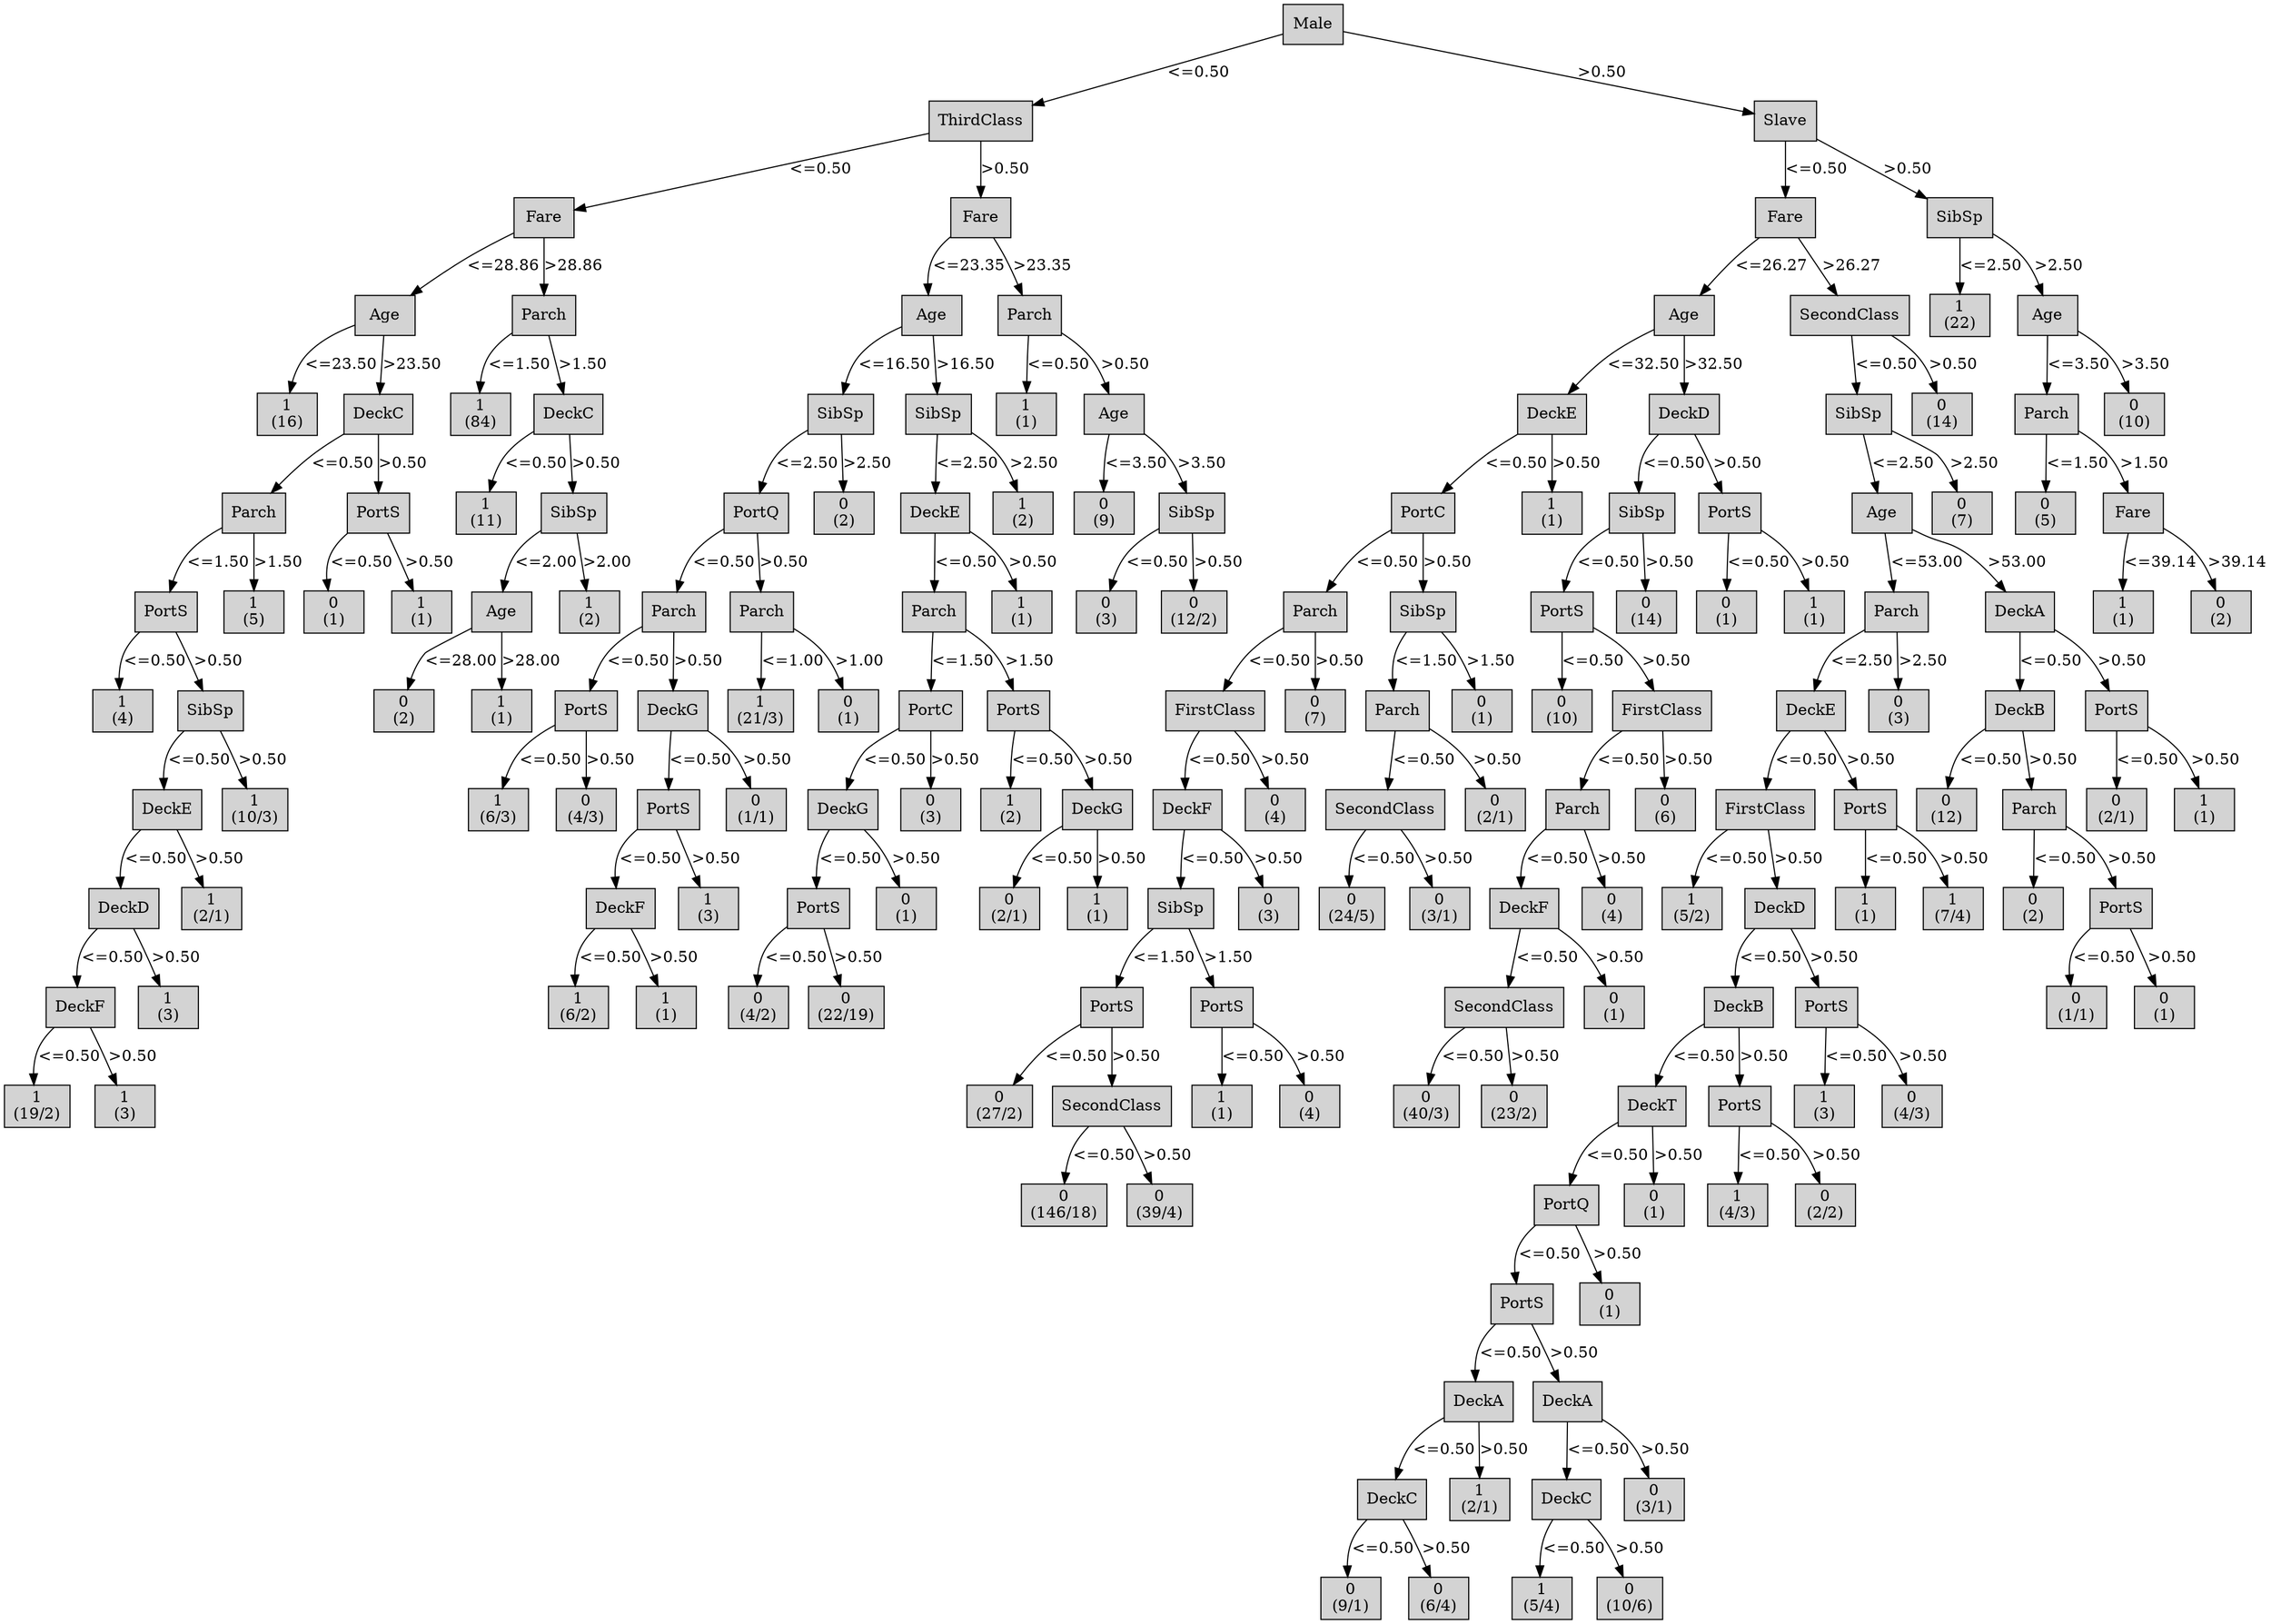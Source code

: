 digraph ID3_Tree {
"0" [shape=box, style=filled, label="Male
", weight=1]
"1" [shape=box, style=filled, label="ThirdClass
", weight=2]
0 -> 1 [ label = "<=0.50"];
"2" [shape=box, style=filled, label="Fare
", weight=3]
1 -> 2 [ label = "<=0.50"];
"3" [shape=box, style=filled, label="Age
", weight=4]
2 -> 3 [ label = "<=28.86"];
"4" [shape=box, style=filled, label="1
(16)
", weight=5]
3 -> 4 [ label = "<=23.50"];
"5" [shape=box, style=filled, label="DeckC
", weight=5]
3 -> 5 [ label = ">23.50"];
"6" [shape=box, style=filled, label="Parch
", weight=6]
5 -> 6 [ label = "<=0.50"];
"7" [shape=box, style=filled, label="PortS
", weight=7]
6 -> 7 [ label = "<=1.50"];
"8" [shape=box, style=filled, label="1
(4)
", weight=8]
7 -> 8 [ label = "<=0.50"];
"9" [shape=box, style=filled, label="SibSp
", weight=8]
7 -> 9 [ label = ">0.50"];
"10" [shape=box, style=filled, label="DeckE
", weight=9]
9 -> 10 [ label = "<=0.50"];
"11" [shape=box, style=filled, label="DeckD
", weight=10]
10 -> 11 [ label = "<=0.50"];
"12" [shape=box, style=filled, label="DeckF
", weight=11]
11 -> 12 [ label = "<=0.50"];
"13" [shape=box, style=filled, label="1
(19/2)
", weight=12]
12 -> 13 [ label = "<=0.50"];
"14" [shape=box, style=filled, label="1
(3)
", weight=12]
12 -> 14 [ label = ">0.50"];
"15" [shape=box, style=filled, label="1
(3)
", weight=11]
11 -> 15 [ label = ">0.50"];
"16" [shape=box, style=filled, label="1
(2/1)
", weight=10]
10 -> 16 [ label = ">0.50"];
"17" [shape=box, style=filled, label="1
(10/3)
", weight=9]
9 -> 17 [ label = ">0.50"];
"18" [shape=box, style=filled, label="1
(5)
", weight=7]
6 -> 18 [ label = ">1.50"];
"19" [shape=box, style=filled, label="PortS
", weight=6]
5 -> 19 [ label = ">0.50"];
"20" [shape=box, style=filled, label="0
(1)
", weight=7]
19 -> 20 [ label = "<=0.50"];
"21" [shape=box, style=filled, label="1
(1)
", weight=7]
19 -> 21 [ label = ">0.50"];
"22" [shape=box, style=filled, label="Parch
", weight=4]
2 -> 22 [ label = ">28.86"];
"23" [shape=box, style=filled, label="1
(84)
", weight=5]
22 -> 23 [ label = "<=1.50"];
"24" [shape=box, style=filled, label="DeckC
", weight=5]
22 -> 24 [ label = ">1.50"];
"25" [shape=box, style=filled, label="1
(11)
", weight=6]
24 -> 25 [ label = "<=0.50"];
"26" [shape=box, style=filled, label="SibSp
", weight=6]
24 -> 26 [ label = ">0.50"];
"27" [shape=box, style=filled, label="Age
", weight=7]
26 -> 27 [ label = "<=2.00"];
"28" [shape=box, style=filled, label="0
(2)
", weight=8]
27 -> 28 [ label = "<=28.00"];
"29" [shape=box, style=filled, label="1
(1)
", weight=8]
27 -> 29 [ label = ">28.00"];
"30" [shape=box, style=filled, label="1
(2)
", weight=7]
26 -> 30 [ label = ">2.00"];
"31" [shape=box, style=filled, label="Fare
", weight=3]
1 -> 31 [ label = ">0.50"];
"32" [shape=box, style=filled, label="Age
", weight=4]
31 -> 32 [ label = "<=23.35"];
"33" [shape=box, style=filled, label="SibSp
", weight=5]
32 -> 33 [ label = "<=16.50"];
"34" [shape=box, style=filled, label="PortQ
", weight=6]
33 -> 34 [ label = "<=2.50"];
"35" [shape=box, style=filled, label="Parch
", weight=7]
34 -> 35 [ label = "<=0.50"];
"36" [shape=box, style=filled, label="PortS
", weight=8]
35 -> 36 [ label = "<=0.50"];
"37" [shape=box, style=filled, label="1
(6/3)
", weight=9]
36 -> 37 [ label = "<=0.50"];
"38" [shape=box, style=filled, label="0
(4/3)
", weight=9]
36 -> 38 [ label = ">0.50"];
"39" [shape=box, style=filled, label="DeckG
", weight=8]
35 -> 39 [ label = ">0.50"];
"40" [shape=box, style=filled, label="PortS
", weight=9]
39 -> 40 [ label = "<=0.50"];
"41" [shape=box, style=filled, label="DeckF
", weight=10]
40 -> 41 [ label = "<=0.50"];
"42" [shape=box, style=filled, label="1
(6/2)
", weight=11]
41 -> 42 [ label = "<=0.50"];
"43" [shape=box, style=filled, label="1
(1)
", weight=11]
41 -> 43 [ label = ">0.50"];
"44" [shape=box, style=filled, label="1
(3)
", weight=10]
40 -> 44 [ label = ">0.50"];
"45" [shape=box, style=filled, label="0
(1/1)
", weight=9]
39 -> 45 [ label = ">0.50"];
"46" [shape=box, style=filled, label="Parch
", weight=7]
34 -> 46 [ label = ">0.50"];
"47" [shape=box, style=filled, label="1
(21/3)
", weight=8]
46 -> 47 [ label = "<=1.00"];
"48" [shape=box, style=filled, label="0
(1)
", weight=8]
46 -> 48 [ label = ">1.00"];
"49" [shape=box, style=filled, label="0
(2)
", weight=6]
33 -> 49 [ label = ">2.50"];
"50" [shape=box, style=filled, label="SibSp
", weight=5]
32 -> 50 [ label = ">16.50"];
"51" [shape=box, style=filled, label="DeckE
", weight=6]
50 -> 51 [ label = "<=2.50"];
"52" [shape=box, style=filled, label="Parch
", weight=7]
51 -> 52 [ label = "<=0.50"];
"53" [shape=box, style=filled, label="PortC
", weight=8]
52 -> 53 [ label = "<=1.50"];
"54" [shape=box, style=filled, label="DeckG
", weight=9]
53 -> 54 [ label = "<=0.50"];
"55" [shape=box, style=filled, label="PortS
", weight=10]
54 -> 55 [ label = "<=0.50"];
"56" [shape=box, style=filled, label="0
(4/2)
", weight=11]
55 -> 56 [ label = "<=0.50"];
"57" [shape=box, style=filled, label="0
(22/19)
", weight=11]
55 -> 57 [ label = ">0.50"];
"58" [shape=box, style=filled, label="0
(1)
", weight=10]
54 -> 58 [ label = ">0.50"];
"59" [shape=box, style=filled, label="0
(3)
", weight=9]
53 -> 59 [ label = ">0.50"];
"60" [shape=box, style=filled, label="PortS
", weight=8]
52 -> 60 [ label = ">1.50"];
"61" [shape=box, style=filled, label="1
(2)
", weight=9]
60 -> 61 [ label = "<=0.50"];
"62" [shape=box, style=filled, label="DeckG
", weight=9]
60 -> 62 [ label = ">0.50"];
"63" [shape=box, style=filled, label="0
(2/1)
", weight=10]
62 -> 63 [ label = "<=0.50"];
"64" [shape=box, style=filled, label="1
(1)
", weight=10]
62 -> 64 [ label = ">0.50"];
"65" [shape=box, style=filled, label="1
(1)
", weight=7]
51 -> 65 [ label = ">0.50"];
"66" [shape=box, style=filled, label="1
(2)
", weight=6]
50 -> 66 [ label = ">2.50"];
"67" [shape=box, style=filled, label="Parch
", weight=4]
31 -> 67 [ label = ">23.35"];
"68" [shape=box, style=filled, label="1
(1)
", weight=5]
67 -> 68 [ label = "<=0.50"];
"69" [shape=box, style=filled, label="Age
", weight=5]
67 -> 69 [ label = ">0.50"];
"70" [shape=box, style=filled, label="0
(9)
", weight=6]
69 -> 70 [ label = "<=3.50"];
"71" [shape=box, style=filled, label="SibSp
", weight=6]
69 -> 71 [ label = ">3.50"];
"72" [shape=box, style=filled, label="0
(3)
", weight=7]
71 -> 72 [ label = "<=0.50"];
"73" [shape=box, style=filled, label="0
(12/2)
", weight=7]
71 -> 73 [ label = ">0.50"];
"74" [shape=box, style=filled, label="Slave
", weight=2]
0 -> 74 [ label = ">0.50"];
"75" [shape=box, style=filled, label="Fare
", weight=3]
74 -> 75 [ label = "<=0.50"];
"76" [shape=box, style=filled, label="Age
", weight=4]
75 -> 76 [ label = "<=26.27"];
"77" [shape=box, style=filled, label="DeckE
", weight=5]
76 -> 77 [ label = "<=32.50"];
"78" [shape=box, style=filled, label="PortC
", weight=6]
77 -> 78 [ label = "<=0.50"];
"79" [shape=box, style=filled, label="Parch
", weight=7]
78 -> 79 [ label = "<=0.50"];
"80" [shape=box, style=filled, label="FirstClass
", weight=8]
79 -> 80 [ label = "<=0.50"];
"81" [shape=box, style=filled, label="DeckF
", weight=9]
80 -> 81 [ label = "<=0.50"];
"82" [shape=box, style=filled, label="SibSp
", weight=10]
81 -> 82 [ label = "<=0.50"];
"83" [shape=box, style=filled, label="PortS
", weight=11]
82 -> 83 [ label = "<=1.50"];
"84" [shape=box, style=filled, label="0
(27/2)
", weight=12]
83 -> 84 [ label = "<=0.50"];
"85" [shape=box, style=filled, label="SecondClass
", weight=12]
83 -> 85 [ label = ">0.50"];
"86" [shape=box, style=filled, label="0
(146/18)
", weight=13]
85 -> 86 [ label = "<=0.50"];
"87" [shape=box, style=filled, label="0
(39/4)
", weight=13]
85 -> 87 [ label = ">0.50"];
"88" [shape=box, style=filled, label="PortS
", weight=11]
82 -> 88 [ label = ">1.50"];
"89" [shape=box, style=filled, label="1
(1)
", weight=12]
88 -> 89 [ label = "<=0.50"];
"90" [shape=box, style=filled, label="0
(4)
", weight=12]
88 -> 90 [ label = ">0.50"];
"91" [shape=box, style=filled, label="0
(3)
", weight=10]
81 -> 91 [ label = ">0.50"];
"92" [shape=box, style=filled, label="0
(4)
", weight=9]
80 -> 92 [ label = ">0.50"];
"93" [shape=box, style=filled, label="0
(7)
", weight=8]
79 -> 93 [ label = ">0.50"];
"94" [shape=box, style=filled, label="SibSp
", weight=7]
78 -> 94 [ label = ">0.50"];
"95" [shape=box, style=filled, label="Parch
", weight=8]
94 -> 95 [ label = "<=1.50"];
"96" [shape=box, style=filled, label="SecondClass
", weight=9]
95 -> 96 [ label = "<=0.50"];
"97" [shape=box, style=filled, label="0
(24/5)
", weight=10]
96 -> 97 [ label = "<=0.50"];
"98" [shape=box, style=filled, label="0
(3/1)
", weight=10]
96 -> 98 [ label = ">0.50"];
"99" [shape=box, style=filled, label="0
(2/1)
", weight=9]
95 -> 99 [ label = ">0.50"];
"100" [shape=box, style=filled, label="0
(1)
", weight=8]
94 -> 100 [ label = ">1.50"];
"101" [shape=box, style=filled, label="1
(1)
", weight=6]
77 -> 101 [ label = ">0.50"];
"102" [shape=box, style=filled, label="DeckD
", weight=5]
76 -> 102 [ label = ">32.50"];
"103" [shape=box, style=filled, label="SibSp
", weight=6]
102 -> 103 [ label = "<=0.50"];
"104" [shape=box, style=filled, label="PortS
", weight=7]
103 -> 104 [ label = "<=0.50"];
"105" [shape=box, style=filled, label="0
(10)
", weight=8]
104 -> 105 [ label = "<=0.50"];
"106" [shape=box, style=filled, label="FirstClass
", weight=8]
104 -> 106 [ label = ">0.50"];
"107" [shape=box, style=filled, label="Parch
", weight=9]
106 -> 107 [ label = "<=0.50"];
"108" [shape=box, style=filled, label="DeckF
", weight=10]
107 -> 108 [ label = "<=0.50"];
"109" [shape=box, style=filled, label="SecondClass
", weight=11]
108 -> 109 [ label = "<=0.50"];
"110" [shape=box, style=filled, label="0
(40/3)
", weight=12]
109 -> 110 [ label = "<=0.50"];
"111" [shape=box, style=filled, label="0
(23/2)
", weight=12]
109 -> 111 [ label = ">0.50"];
"112" [shape=box, style=filled, label="0
(1)
", weight=11]
108 -> 112 [ label = ">0.50"];
"113" [shape=box, style=filled, label="0
(4)
", weight=10]
107 -> 113 [ label = ">0.50"];
"114" [shape=box, style=filled, label="0
(6)
", weight=9]
106 -> 114 [ label = ">0.50"];
"115" [shape=box, style=filled, label="0
(14)
", weight=7]
103 -> 115 [ label = ">0.50"];
"116" [shape=box, style=filled, label="PortS
", weight=6]
102 -> 116 [ label = ">0.50"];
"117" [shape=box, style=filled, label="0
(1)
", weight=7]
116 -> 117 [ label = "<=0.50"];
"118" [shape=box, style=filled, label="1
(1)
", weight=7]
116 -> 118 [ label = ">0.50"];
"119" [shape=box, style=filled, label="SecondClass
", weight=4]
75 -> 119 [ label = ">26.27"];
"120" [shape=box, style=filled, label="SibSp
", weight=5]
119 -> 120 [ label = "<=0.50"];
"121" [shape=box, style=filled, label="Age
", weight=6]
120 -> 121 [ label = "<=2.50"];
"122" [shape=box, style=filled, label="Parch
", weight=7]
121 -> 122 [ label = "<=53.00"];
"123" [shape=box, style=filled, label="DeckE
", weight=8]
122 -> 123 [ label = "<=2.50"];
"124" [shape=box, style=filled, label="FirstClass
", weight=9]
123 -> 124 [ label = "<=0.50"];
"125" [shape=box, style=filled, label="1
(5/2)
", weight=10]
124 -> 125 [ label = "<=0.50"];
"126" [shape=box, style=filled, label="DeckD
", weight=10]
124 -> 126 [ label = ">0.50"];
"127" [shape=box, style=filled, label="DeckB
", weight=11]
126 -> 127 [ label = "<=0.50"];
"128" [shape=box, style=filled, label="DeckT
", weight=12]
127 -> 128 [ label = "<=0.50"];
"129" [shape=box, style=filled, label="PortQ
", weight=13]
128 -> 129 [ label = "<=0.50"];
"130" [shape=box, style=filled, label="PortS
", weight=14]
129 -> 130 [ label = "<=0.50"];
"131" [shape=box, style=filled, label="DeckA
", weight=15]
130 -> 131 [ label = "<=0.50"];
"132" [shape=box, style=filled, label="DeckC
", weight=16]
131 -> 132 [ label = "<=0.50"];
"133" [shape=box, style=filled, label="0
(9/1)
", weight=17]
132 -> 133 [ label = "<=0.50"];
"134" [shape=box, style=filled, label="0
(6/4)
", weight=17]
132 -> 134 [ label = ">0.50"];
"135" [shape=box, style=filled, label="1
(2/1)
", weight=16]
131 -> 135 [ label = ">0.50"];
"136" [shape=box, style=filled, label="DeckA
", weight=15]
130 -> 136 [ label = ">0.50"];
"137" [shape=box, style=filled, label="DeckC
", weight=16]
136 -> 137 [ label = "<=0.50"];
"138" [shape=box, style=filled, label="1
(5/4)
", weight=17]
137 -> 138 [ label = "<=0.50"];
"139" [shape=box, style=filled, label="0
(10/6)
", weight=17]
137 -> 139 [ label = ">0.50"];
"140" [shape=box, style=filled, label="0
(3/1)
", weight=16]
136 -> 140 [ label = ">0.50"];
"141" [shape=box, style=filled, label="0
(1)
", weight=14]
129 -> 141 [ label = ">0.50"];
"142" [shape=box, style=filled, label="0
(1)
", weight=13]
128 -> 142 [ label = ">0.50"];
"143" [shape=box, style=filled, label="PortS
", weight=12]
127 -> 143 [ label = ">0.50"];
"144" [shape=box, style=filled, label="1
(4/3)
", weight=13]
143 -> 144 [ label = "<=0.50"];
"145" [shape=box, style=filled, label="0
(2/2)
", weight=13]
143 -> 145 [ label = ">0.50"];
"146" [shape=box, style=filled, label="PortS
", weight=11]
126 -> 146 [ label = ">0.50"];
"147" [shape=box, style=filled, label="1
(3)
", weight=12]
146 -> 147 [ label = "<=0.50"];
"148" [shape=box, style=filled, label="0
(4/3)
", weight=12]
146 -> 148 [ label = ">0.50"];
"149" [shape=box, style=filled, label="PortS
", weight=9]
123 -> 149 [ label = ">0.50"];
"150" [shape=box, style=filled, label="1
(1)
", weight=10]
149 -> 150 [ label = "<=0.50"];
"151" [shape=box, style=filled, label="1
(7/4)
", weight=10]
149 -> 151 [ label = ">0.50"];
"152" [shape=box, style=filled, label="0
(3)
", weight=8]
122 -> 152 [ label = ">2.50"];
"153" [shape=box, style=filled, label="DeckA
", weight=7]
121 -> 153 [ label = ">53.00"];
"154" [shape=box, style=filled, label="DeckB
", weight=8]
153 -> 154 [ label = "<=0.50"];
"155" [shape=box, style=filled, label="0
(12)
", weight=9]
154 -> 155 [ label = "<=0.50"];
"156" [shape=box, style=filled, label="Parch
", weight=9]
154 -> 156 [ label = ">0.50"];
"157" [shape=box, style=filled, label="0
(2)
", weight=10]
156 -> 157 [ label = "<=0.50"];
"158" [shape=box, style=filled, label="PortS
", weight=10]
156 -> 158 [ label = ">0.50"];
"159" [shape=box, style=filled, label="0
(1/1)
", weight=11]
158 -> 159 [ label = "<=0.50"];
"160" [shape=box, style=filled, label="0
(1)
", weight=11]
158 -> 160 [ label = ">0.50"];
"161" [shape=box, style=filled, label="PortS
", weight=8]
153 -> 161 [ label = ">0.50"];
"162" [shape=box, style=filled, label="0
(2/1)
", weight=9]
161 -> 162 [ label = "<=0.50"];
"163" [shape=box, style=filled, label="1
(1)
", weight=9]
161 -> 163 [ label = ">0.50"];
"164" [shape=box, style=filled, label="0
(7)
", weight=6]
120 -> 164 [ label = ">2.50"];
"165" [shape=box, style=filled, label="0
(14)
", weight=5]
119 -> 165 [ label = ">0.50"];
"166" [shape=box, style=filled, label="SibSp
", weight=3]
74 -> 166 [ label = ">0.50"];
"167" [shape=box, style=filled, label="1
(22)
", weight=4]
166 -> 167 [ label = "<=2.50"];
"168" [shape=box, style=filled, label="Age
", weight=4]
166 -> 168 [ label = ">2.50"];
"169" [shape=box, style=filled, label="Parch
", weight=5]
168 -> 169 [ label = "<=3.50"];
"170" [shape=box, style=filled, label="0
(5)
", weight=6]
169 -> 170 [ label = "<=1.50"];
"171" [shape=box, style=filled, label="Fare
", weight=6]
169 -> 171 [ label = ">1.50"];
"172" [shape=box, style=filled, label="1
(1)
", weight=7]
171 -> 172 [ label = "<=39.14"];
"173" [shape=box, style=filled, label="0
(2)
", weight=7]
171 -> 173 [ label = ">39.14"];
"174" [shape=box, style=filled, label="0
(10)
", weight=5]
168 -> 174 [ label = ">3.50"];
{rank=same; 0;};
{rank=same; 11;16;41;44;55;58;63;64;82;91;97;98;108;113;125;126;150;151;157;158;};
{rank=same; 12;15;42;43;56;57;83;88;109;112;127;146;159;160;};
{rank=same; 13;14;84;85;89;90;110;111;128;143;147;148;};
{rank=same; 86;87;129;142;144;145;};
{rank=same; 130;141;};
{rank=same; 131;136;};
{rank=same; 132;135;137;140;};
{rank=same; 133;134;138;139;};
{rank=same; 1;74;};
{rank=same; 2;31;75;166;};
{rank=same; 3;22;32;67;76;119;167;168;};
{rank=same; 4;5;23;24;33;50;68;69;77;102;120;165;169;174;};
{rank=same; 6;19;25;26;34;49;51;66;70;71;78;101;103;116;121;164;170;171;};
{rank=same; 7;18;20;21;27;30;35;46;52;65;72;73;79;94;104;115;117;118;122;153;172;173;};
{rank=same; 8;9;28;29;36;39;47;48;53;60;80;93;95;100;105;106;123;152;154;161;};
{rank=same; 10;17;37;38;40;45;54;59;61;62;81;92;96;99;107;114;124;149;155;156;162;163;};
}